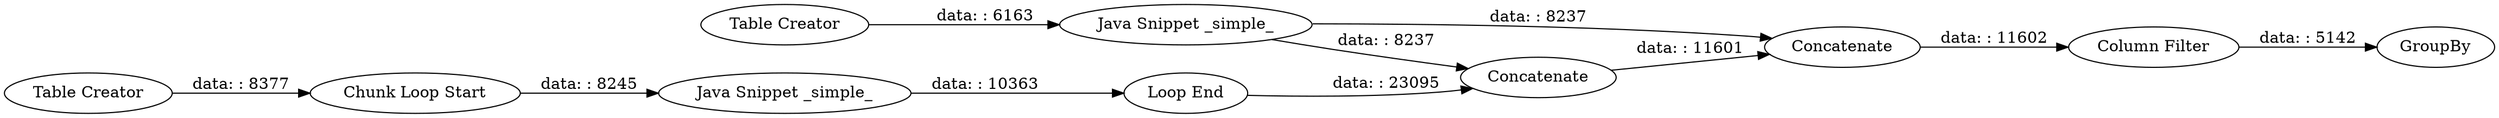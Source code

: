 digraph {
	"-7707688908651577503_53" [label=Concatenate]
	"-7707688908651577503_51" [label="Java Snippet _simple_"]
	"-7707688908651577503_52" [label="Table Creator"]
	"-7707688908651577503_45" [label="Java Snippet _simple_"]
	"-7707688908651577503_55" [label=GroupBy]
	"-7707688908651577503_54" [label=Concatenate]
	"-7707688908651577503_50" [label="Column Filter"]
	"-7707688908651577503_44" [label="Chunk Loop Start"]
	"-7707688908651577503_49" [label="Loop End"]
	"-7707688908651577503_1" [label="Table Creator"]
	"-7707688908651577503_49" -> "-7707688908651577503_53" [label="data: : 23095"]
	"-7707688908651577503_52" -> "-7707688908651577503_51" [label="data: : 6163"]
	"-7707688908651577503_53" -> "-7707688908651577503_54" [label="data: : 11601"]
	"-7707688908651577503_51" -> "-7707688908651577503_53" [label="data: : 8237"]
	"-7707688908651577503_54" -> "-7707688908651577503_50" [label="data: : 11602"]
	"-7707688908651577503_45" -> "-7707688908651577503_49" [label="data: : 10363"]
	"-7707688908651577503_50" -> "-7707688908651577503_55" [label="data: : 5142"]
	"-7707688908651577503_1" -> "-7707688908651577503_44" [label="data: : 8377"]
	"-7707688908651577503_44" -> "-7707688908651577503_45" [label="data: : 8245"]
	"-7707688908651577503_51" -> "-7707688908651577503_54" [label="data: : 8237"]
	rankdir=LR
}
